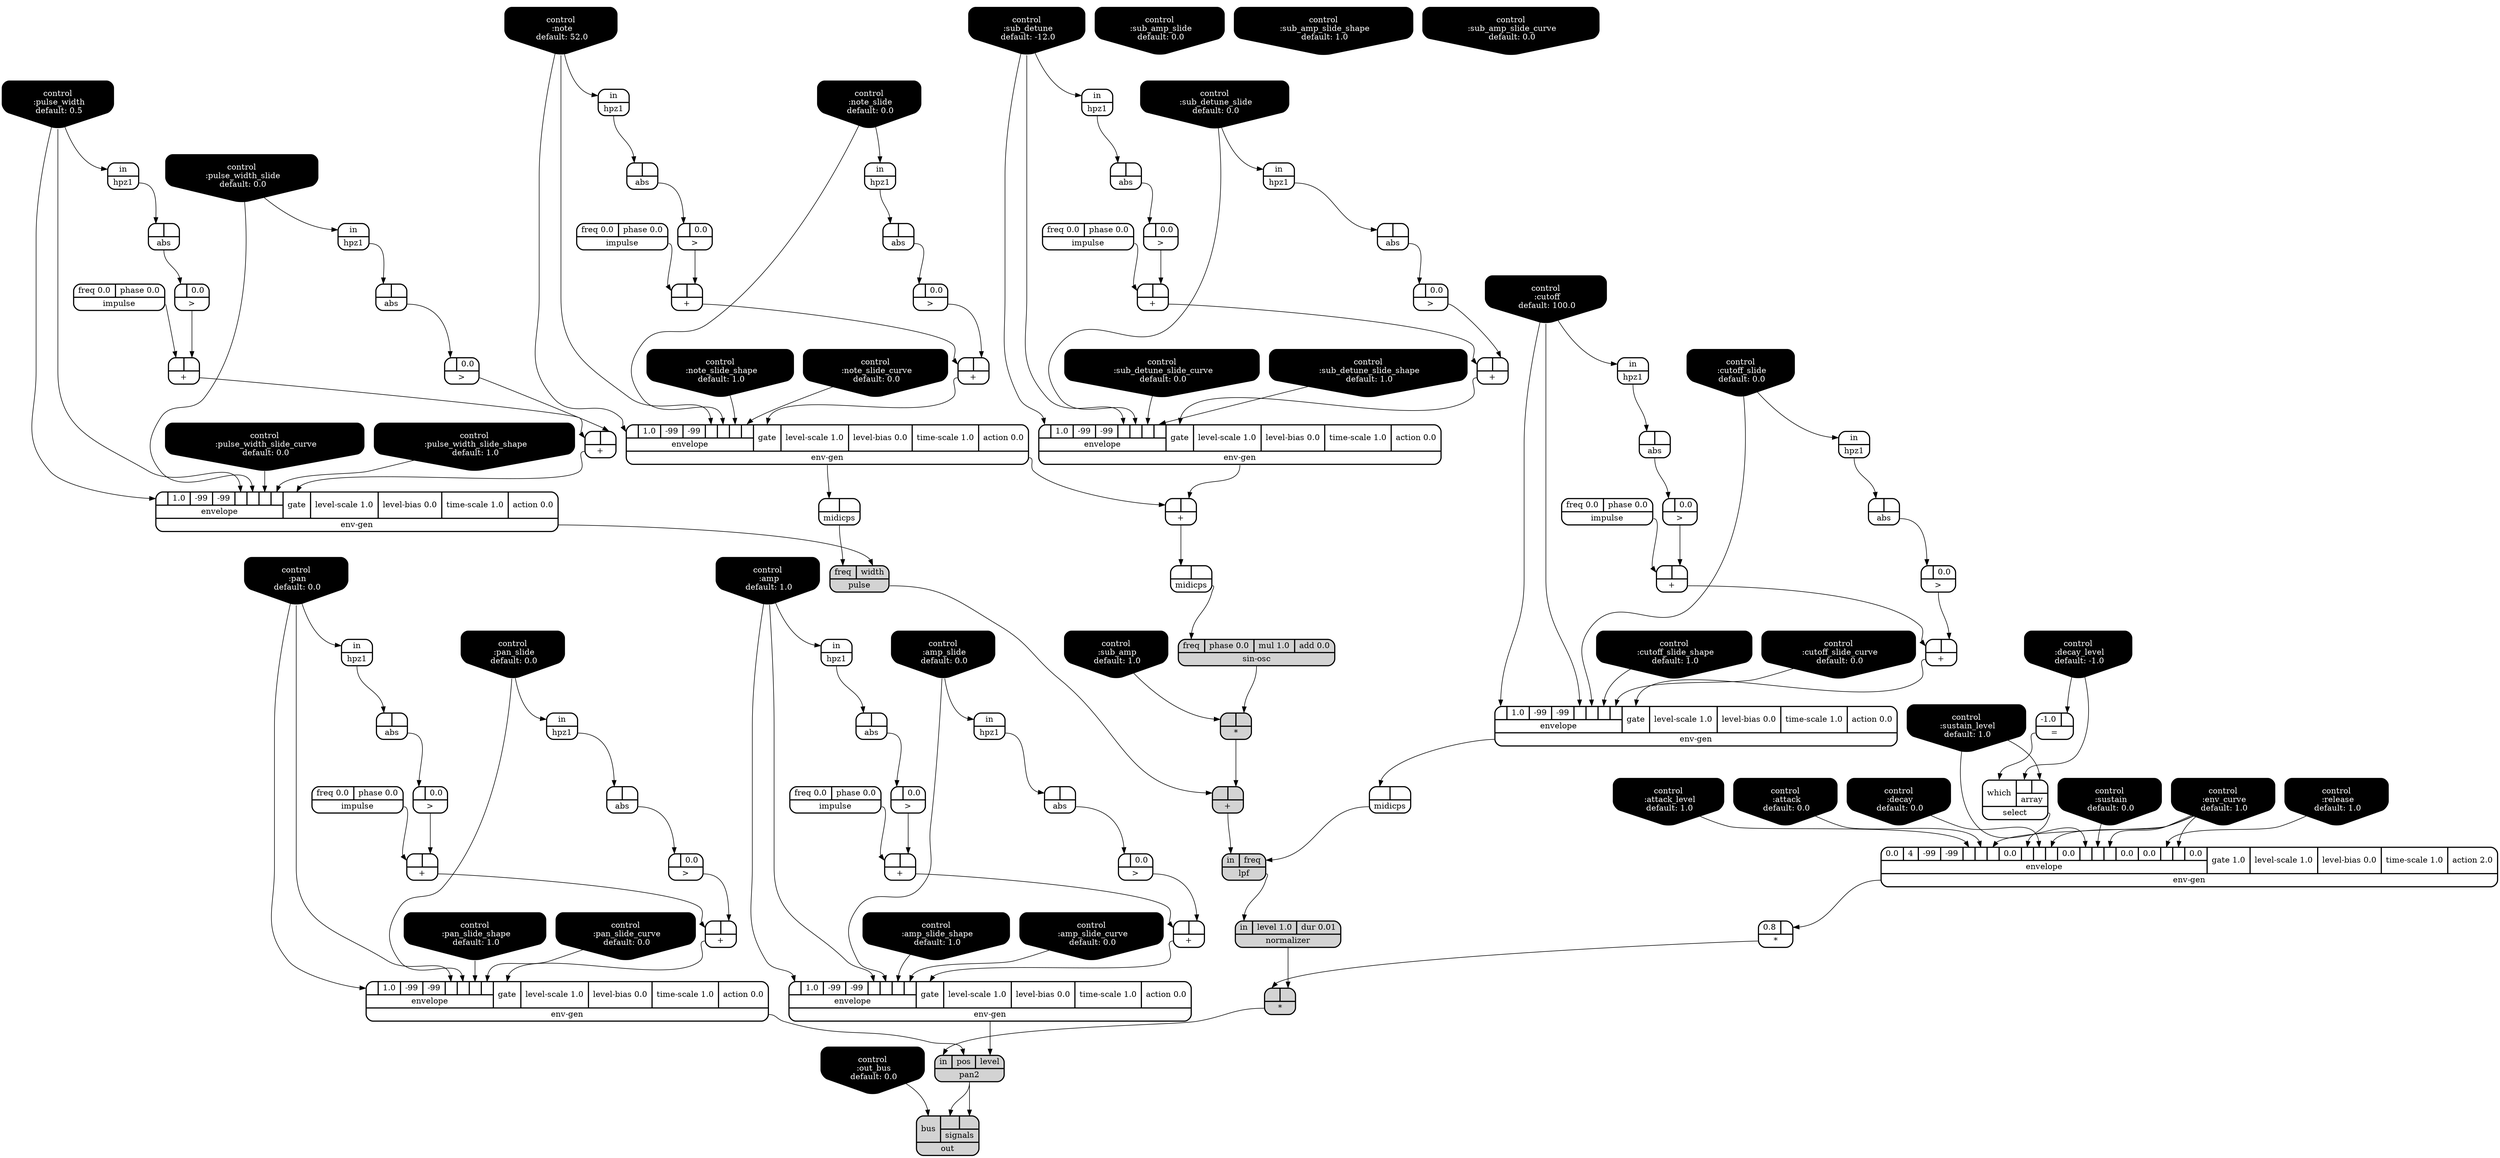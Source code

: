 digraph synthdef {
72 [label = "{{ <a> 0.8|<b> } |<__UG_NAME__>* }" style="bold, rounded" shape=record rankdir=LR];
96 [label = "{{ <a> |<b> } |<__UG_NAME__>* }" style="filled, bold, rounded"  shape=record rankdir=LR];
101 [label = "{{ <a> |<b> } |<__UG_NAME__>* }" style="filled, bold, rounded"  shape=record rankdir=LR];
41 [label = "{{ <a> |<b> } |<__UG_NAME__>+ }" style="bold, rounded" shape=record rankdir=LR];
45 [label = "{{ <a> |<b> } |<__UG_NAME__>+ }" style="bold, rounded" shape=record rankdir=LR];
51 [label = "{{ <a> |<b> } |<__UG_NAME__>+ }" style="bold, rounded" shape=record rankdir=LR];
55 [label = "{{ <a> |<b> } |<__UG_NAME__>+ }" style="bold, rounded" shape=record rankdir=LR];
62 [label = "{{ <a> |<b> } |<__UG_NAME__>+ }" style="bold, rounded" shape=record rankdir=LR];
66 [label = "{{ <a> |<b> } |<__UG_NAME__>+ }" style="bold, rounded" shape=record rankdir=LR];
77 [label = "{{ <a> |<b> } |<__UG_NAME__>+ }" style="bold, rounded" shape=record rankdir=LR];
81 [label = "{{ <a> |<b> } |<__UG_NAME__>+ }" style="bold, rounded" shape=record rankdir=LR];
87 [label = "{{ <a> |<b> } |<__UG_NAME__>+ }" style="bold, rounded" shape=record rankdir=LR];
91 [label = "{{ <a> |<b> } |<__UG_NAME__>+ }" style="bold, rounded" shape=record rankdir=LR];
93 [label = "{{ <a> |<b> } |<__UG_NAME__>+ }" style="bold, rounded" shape=record rankdir=LR];
97 [label = "{{ <a> |<b> } |<__UG_NAME__>+ }" style="filled, bold, rounded"  shape=record rankdir=LR];
106 [label = "{{ <a> |<b> } |<__UG_NAME__>+ }" style="bold, rounded" shape=record rankdir=LR];
110 [label = "{{ <a> |<b> } |<__UG_NAME__>+ }" style="bold, rounded" shape=record rankdir=LR];
69 [label = "{{ <a> -1.0|<b> } |<__UG_NAME__>= }" style="bold, rounded" shape=record rankdir=LR];
40 [label = "{{ <a> |<b> 0.0} |<__UG_NAME__>\> }" style="bold, rounded" shape=record rankdir=LR];
44 [label = "{{ <a> |<b> 0.0} |<__UG_NAME__>\> }" style="bold, rounded" shape=record rankdir=LR];
50 [label = "{{ <a> |<b> 0.0} |<__UG_NAME__>\> }" style="bold, rounded" shape=record rankdir=LR];
54 [label = "{{ <a> |<b> 0.0} |<__UG_NAME__>\> }" style="bold, rounded" shape=record rankdir=LR];
61 [label = "{{ <a> |<b> 0.0} |<__UG_NAME__>\> }" style="bold, rounded" shape=record rankdir=LR];
65 [label = "{{ <a> |<b> 0.0} |<__UG_NAME__>\> }" style="bold, rounded" shape=record rankdir=LR];
76 [label = "{{ <a> |<b> 0.0} |<__UG_NAME__>\> }" style="bold, rounded" shape=record rankdir=LR];
80 [label = "{{ <a> |<b> 0.0} |<__UG_NAME__>\> }" style="bold, rounded" shape=record rankdir=LR];
86 [label = "{{ <a> |<b> 0.0} |<__UG_NAME__>\> }" style="bold, rounded" shape=record rankdir=LR];
90 [label = "{{ <a> |<b> 0.0} |<__UG_NAME__>\> }" style="bold, rounded" shape=record rankdir=LR];
105 [label = "{{ <a> |<b> 0.0} |<__UG_NAME__>\> }" style="bold, rounded" shape=record rankdir=LR];
109 [label = "{{ <a> |<b> 0.0} |<__UG_NAME__>\> }" style="bold, rounded" shape=record rankdir=LR];
39 [label = "{{ <a> |<b> } |<__UG_NAME__>abs }" style="bold, rounded" shape=record rankdir=LR];
43 [label = "{{ <a> |<b> } |<__UG_NAME__>abs }" style="bold, rounded" shape=record rankdir=LR];
49 [label = "{{ <a> |<b> } |<__UG_NAME__>abs }" style="bold, rounded" shape=record rankdir=LR];
53 [label = "{{ <a> |<b> } |<__UG_NAME__>abs }" style="bold, rounded" shape=record rankdir=LR];
60 [label = "{{ <a> |<b> } |<__UG_NAME__>abs }" style="bold, rounded" shape=record rankdir=LR];
64 [label = "{{ <a> |<b> } |<__UG_NAME__>abs }" style="bold, rounded" shape=record rankdir=LR];
75 [label = "{{ <a> |<b> } |<__UG_NAME__>abs }" style="bold, rounded" shape=record rankdir=LR];
79 [label = "{{ <a> |<b> } |<__UG_NAME__>abs }" style="bold, rounded" shape=record rankdir=LR];
85 [label = "{{ <a> |<b> } |<__UG_NAME__>abs }" style="bold, rounded" shape=record rankdir=LR];
89 [label = "{{ <a> |<b> } |<__UG_NAME__>abs }" style="bold, rounded" shape=record rankdir=LR];
104 [label = "{{ <a> |<b> } |<__UG_NAME__>abs }" style="bold, rounded" shape=record rankdir=LR];
108 [label = "{{ <a> |<b> } |<__UG_NAME__>abs }" style="bold, rounded" shape=record rankdir=LR];
0 [label = "control
 :note
 default: 52.0" shape=invhouse style="rounded, filled, bold" fillcolor=black fontcolor=white ]; 
1 [label = "control
 :note_slide
 default: 0.0" shape=invhouse style="rounded, filled, bold" fillcolor=black fontcolor=white ]; 
2 [label = "control
 :note_slide_shape
 default: 1.0" shape=invhouse style="rounded, filled, bold" fillcolor=black fontcolor=white ]; 
3 [label = "control
 :note_slide_curve
 default: 0.0" shape=invhouse style="rounded, filled, bold" fillcolor=black fontcolor=white ]; 
4 [label = "control
 :amp
 default: 1.0" shape=invhouse style="rounded, filled, bold" fillcolor=black fontcolor=white ]; 
5 [label = "control
 :amp_slide
 default: 0.0" shape=invhouse style="rounded, filled, bold" fillcolor=black fontcolor=white ]; 
6 [label = "control
 :amp_slide_shape
 default: 1.0" shape=invhouse style="rounded, filled, bold" fillcolor=black fontcolor=white ]; 
7 [label = "control
 :amp_slide_curve
 default: 0.0" shape=invhouse style="rounded, filled, bold" fillcolor=black fontcolor=white ]; 
8 [label = "control
 :pan
 default: 0.0" shape=invhouse style="rounded, filled, bold" fillcolor=black fontcolor=white ]; 
9 [label = "control
 :pan_slide
 default: 0.0" shape=invhouse style="rounded, filled, bold" fillcolor=black fontcolor=white ]; 
10 [label = "control
 :pan_slide_shape
 default: 1.0" shape=invhouse style="rounded, filled, bold" fillcolor=black fontcolor=white ]; 
11 [label = "control
 :pan_slide_curve
 default: 0.0" shape=invhouse style="rounded, filled, bold" fillcolor=black fontcolor=white ]; 
12 [label = "control
 :attack
 default: 0.0" shape=invhouse style="rounded, filled, bold" fillcolor=black fontcolor=white ]; 
13 [label = "control
 :decay
 default: 0.0" shape=invhouse style="rounded, filled, bold" fillcolor=black fontcolor=white ]; 
14 [label = "control
 :sustain
 default: 0.0" shape=invhouse style="rounded, filled, bold" fillcolor=black fontcolor=white ]; 
15 [label = "control
 :release
 default: 1.0" shape=invhouse style="rounded, filled, bold" fillcolor=black fontcolor=white ]; 
16 [label = "control
 :attack_level
 default: 1.0" shape=invhouse style="rounded, filled, bold" fillcolor=black fontcolor=white ]; 
17 [label = "control
 :decay_level
 default: -1.0" shape=invhouse style="rounded, filled, bold" fillcolor=black fontcolor=white ]; 
18 [label = "control
 :sustain_level
 default: 1.0" shape=invhouse style="rounded, filled, bold" fillcolor=black fontcolor=white ]; 
19 [label = "control
 :env_curve
 default: 1.0" shape=invhouse style="rounded, filled, bold" fillcolor=black fontcolor=white ]; 
20 [label = "control
 :cutoff
 default: 100.0" shape=invhouse style="rounded, filled, bold" fillcolor=black fontcolor=white ]; 
21 [label = "control
 :cutoff_slide
 default: 0.0" shape=invhouse style="rounded, filled, bold" fillcolor=black fontcolor=white ]; 
22 [label = "control
 :cutoff_slide_shape
 default: 1.0" shape=invhouse style="rounded, filled, bold" fillcolor=black fontcolor=white ]; 
23 [label = "control
 :cutoff_slide_curve
 default: 0.0" shape=invhouse style="rounded, filled, bold" fillcolor=black fontcolor=white ]; 
24 [label = "control
 :pulse_width
 default: 0.5" shape=invhouse style="rounded, filled, bold" fillcolor=black fontcolor=white ]; 
25 [label = "control
 :pulse_width_slide
 default: 0.0" shape=invhouse style="rounded, filled, bold" fillcolor=black fontcolor=white ]; 
26 [label = "control
 :pulse_width_slide_shape
 default: 1.0" shape=invhouse style="rounded, filled, bold" fillcolor=black fontcolor=white ]; 
27 [label = "control
 :pulse_width_slide_curve
 default: 0.0" shape=invhouse style="rounded, filled, bold" fillcolor=black fontcolor=white ]; 
28 [label = "control
 :sub_amp
 default: 1.0" shape=invhouse style="rounded, filled, bold" fillcolor=black fontcolor=white ]; 
29 [label = "control
 :sub_amp_slide
 default: 0.0" shape=invhouse style="rounded, filled, bold" fillcolor=black fontcolor=white ]; 
30 [label = "control
 :sub_amp_slide_shape
 default: 1.0" shape=invhouse style="rounded, filled, bold" fillcolor=black fontcolor=white ]; 
31 [label = "control
 :sub_amp_slide_curve
 default: 0.0" shape=invhouse style="rounded, filled, bold" fillcolor=black fontcolor=white ]; 
32 [label = "control
 :sub_detune
 default: -12.0" shape=invhouse style="rounded, filled, bold" fillcolor=black fontcolor=white ]; 
33 [label = "control
 :sub_detune_slide
 default: 0.0" shape=invhouse style="rounded, filled, bold" fillcolor=black fontcolor=white ]; 
34 [label = "control
 :sub_detune_slide_shape
 default: 1.0" shape=invhouse style="rounded, filled, bold" fillcolor=black fontcolor=white ]; 
35 [label = "control
 :sub_detune_slide_curve
 default: 0.0" shape=invhouse style="rounded, filled, bold" fillcolor=black fontcolor=white ]; 
36 [label = "control
 :out_bus
 default: 0.0" shape=invhouse style="rounded, filled, bold" fillcolor=black fontcolor=white ]; 
46 [label = "{{ {{<envelope___control___0>|1.0|-99|-99|<envelope___control___4>|<envelope___control___5>|<envelope___control___6>|<envelope___control___7>}|envelope}|<gate> gate|<level____scale> level-scale 1.0|<level____bias> level-bias 0.0|<time____scale> time-scale 1.0|<action> action 0.0} |<__UG_NAME__>env-gen }" style="bold, rounded" shape=record rankdir=LR];
56 [label = "{{ {{<envelope___control___0>|1.0|-99|-99|<envelope___control___4>|<envelope___control___5>|<envelope___control___6>|<envelope___control___7>}|envelope}|<gate> gate|<level____scale> level-scale 1.0|<level____bias> level-bias 0.0|<time____scale> time-scale 1.0|<action> action 0.0} |<__UG_NAME__>env-gen }" style="bold, rounded" shape=record rankdir=LR];
67 [label = "{{ {{<envelope___control___0>|1.0|-99|-99|<envelope___control___4>|<envelope___control___5>|<envelope___control___6>|<envelope___control___7>}|envelope}|<gate> gate|<level____scale> level-scale 1.0|<level____bias> level-bias 0.0|<time____scale> time-scale 1.0|<action> action 0.0} |<__UG_NAME__>env-gen }" style="bold, rounded" shape=record rankdir=LR];
71 [label = "{{ {{0.0|4|-99|-99|<envelope___control___4>|<envelope___control___5>|<envelope___control___6>|0.0|<envelope___select___8>|<envelope___control___9>|<envelope___control___10>|0.0|<envelope___control___12>|<envelope___control___13>|<envelope___control___14>|0.0|0.0|<envelope___control___17>|<envelope___control___18>|0.0}|envelope}|<gate> gate 1.0|<level____scale> level-scale 1.0|<level____bias> level-bias 0.0|<time____scale> time-scale 1.0|<action> action 2.0} |<__UG_NAME__>env-gen }" style="bold, rounded" shape=record rankdir=LR];
82 [label = "{{ {{<envelope___control___0>|1.0|-99|-99|<envelope___control___4>|<envelope___control___5>|<envelope___control___6>|<envelope___control___7>}|envelope}|<gate> gate|<level____scale> level-scale 1.0|<level____bias> level-bias 0.0|<time____scale> time-scale 1.0|<action> action 0.0} |<__UG_NAME__>env-gen }" style="bold, rounded" shape=record rankdir=LR];
92 [label = "{{ {{<envelope___control___0>|1.0|-99|-99|<envelope___control___4>|<envelope___control___5>|<envelope___control___6>|<envelope___control___7>}|envelope}|<gate> gate|<level____scale> level-scale 1.0|<level____bias> level-bias 0.0|<time____scale> time-scale 1.0|<action> action 0.0} |<__UG_NAME__>env-gen }" style="bold, rounded" shape=record rankdir=LR];
111 [label = "{{ {{<envelope___control___0>|1.0|-99|-99|<envelope___control___4>|<envelope___control___5>|<envelope___control___6>|<envelope___control___7>}|envelope}|<gate> gate|<level____scale> level-scale 1.0|<level____bias> level-bias 0.0|<time____scale> time-scale 1.0|<action> action 0.0} |<__UG_NAME__>env-gen }" style="bold, rounded" shape=record rankdir=LR];
38 [label = "{{ <in> in} |<__UG_NAME__>hpz1 }" style="bold, rounded" shape=record rankdir=LR];
42 [label = "{{ <in> in} |<__UG_NAME__>hpz1 }" style="bold, rounded" shape=record rankdir=LR];
48 [label = "{{ <in> in} |<__UG_NAME__>hpz1 }" style="bold, rounded" shape=record rankdir=LR];
52 [label = "{{ <in> in} |<__UG_NAME__>hpz1 }" style="bold, rounded" shape=record rankdir=LR];
57 [label = "{{ <in> in} |<__UG_NAME__>hpz1 }" style="bold, rounded" shape=record rankdir=LR];
59 [label = "{{ <in> in} |<__UG_NAME__>hpz1 }" style="bold, rounded" shape=record rankdir=LR];
63 [label = "{{ <in> in} |<__UG_NAME__>hpz1 }" style="bold, rounded" shape=record rankdir=LR];
74 [label = "{{ <in> in} |<__UG_NAME__>hpz1 }" style="bold, rounded" shape=record rankdir=LR];
78 [label = "{{ <in> in} |<__UG_NAME__>hpz1 }" style="bold, rounded" shape=record rankdir=LR];
88 [label = "{{ <in> in} |<__UG_NAME__>hpz1 }" style="bold, rounded" shape=record rankdir=LR];
103 [label = "{{ <in> in} |<__UG_NAME__>hpz1 }" style="bold, rounded" shape=record rankdir=LR];
107 [label = "{{ <in> in} |<__UG_NAME__>hpz1 }" style="bold, rounded" shape=record rankdir=LR];
37 [label = "{{ <freq> freq 0.0|<phase> phase 0.0} |<__UG_NAME__>impulse }" style="bold, rounded" shape=record rankdir=LR];
47 [label = "{{ <freq> freq 0.0|<phase> phase 0.0} |<__UG_NAME__>impulse }" style="bold, rounded" shape=record rankdir=LR];
58 [label = "{{ <freq> freq 0.0|<phase> phase 0.0} |<__UG_NAME__>impulse }" style="bold, rounded" shape=record rankdir=LR];
73 [label = "{{ <freq> freq 0.0|<phase> phase 0.0} |<__UG_NAME__>impulse }" style="bold, rounded" shape=record rankdir=LR];
84 [label = "{{ <freq> freq 0.0|<phase> phase 0.0} |<__UG_NAME__>impulse }" style="bold, rounded" shape=record rankdir=LR];
102 [label = "{{ <freq> freq 0.0|<phase> phase 0.0} |<__UG_NAME__>impulse }" style="bold, rounded" shape=record rankdir=LR];
99 [label = "{{ <in> in|<freq> freq} |<__UG_NAME__>lpf }" style="filled, bold, rounded"  shape=record rankdir=LR];
68 [label = "{{ <a> |<b> } |<__UG_NAME__>midicps }" style="bold, rounded" shape=record rankdir=LR];
94 [label = "{{ <a> |<b> } |<__UG_NAME__>midicps }" style="bold, rounded" shape=record rankdir=LR];
98 [label = "{{ <a> |<b> } |<__UG_NAME__>midicps }" style="bold, rounded" shape=record rankdir=LR];
100 [label = "{{ <in> in|<level> level 1.0|<dur> dur 0.01} |<__UG_NAME__>normalizer }" style="filled, bold, rounded"  shape=record rankdir=LR];
113 [label = "{{ <bus> bus|{{<signals___pan2___0>|<signals___pan2___1>}|signals}} |<__UG_NAME__>out }" style="filled, bold, rounded"  shape=record rankdir=LR];
112 [label = "{{ <in> in|<pos> pos|<level> level} |<__UG_NAME__>pan2 }" style="filled, bold, rounded"  shape=record rankdir=LR];
83 [label = "{{ <freq> freq|<width> width} |<__UG_NAME__>pulse }" style="filled, bold, rounded"  shape=record rankdir=LR];
70 [label = "{{ <which> which|{{<array___control___0>|<array___control___1>}|array}} |<__UG_NAME__>select }" style="bold, rounded" shape=record rankdir=LR];
95 [label = "{{ <freq> freq|<phase> phase 0.0|<mul> mul 1.0|<add> add 0.0} |<__UG_NAME__>sin-osc }" style="filled, bold, rounded"  shape=record rankdir=LR];

71:__UG_NAME__ -> 72:b ;
95:__UG_NAME__ -> 96:b ;
28:__UG_NAME__ -> 96:a ;
100:__UG_NAME__ -> 101:b ;
72:__UG_NAME__ -> 101:a ;
40:__UG_NAME__ -> 41:b ;
37:__UG_NAME__ -> 41:a ;
44:__UG_NAME__ -> 45:b ;
41:__UG_NAME__ -> 45:a ;
50:__UG_NAME__ -> 51:b ;
47:__UG_NAME__ -> 51:a ;
54:__UG_NAME__ -> 55:b ;
51:__UG_NAME__ -> 55:a ;
61:__UG_NAME__ -> 62:b ;
58:__UG_NAME__ -> 62:a ;
65:__UG_NAME__ -> 66:b ;
62:__UG_NAME__ -> 66:a ;
76:__UG_NAME__ -> 77:b ;
73:__UG_NAME__ -> 77:a ;
80:__UG_NAME__ -> 81:b ;
77:__UG_NAME__ -> 81:a ;
86:__UG_NAME__ -> 87:b ;
84:__UG_NAME__ -> 87:a ;
90:__UG_NAME__ -> 91:b ;
87:__UG_NAME__ -> 91:a ;
92:__UG_NAME__ -> 93:b ;
67:__UG_NAME__ -> 93:a ;
96:__UG_NAME__ -> 97:b ;
83:__UG_NAME__ -> 97:a ;
105:__UG_NAME__ -> 106:b ;
102:__UG_NAME__ -> 106:a ;
109:__UG_NAME__ -> 110:b ;
106:__UG_NAME__ -> 110:a ;
17:__UG_NAME__ -> 69:b ;
39:__UG_NAME__ -> 40:a ;
43:__UG_NAME__ -> 44:a ;
49:__UG_NAME__ -> 50:a ;
53:__UG_NAME__ -> 54:a ;
60:__UG_NAME__ -> 61:a ;
64:__UG_NAME__ -> 65:a ;
75:__UG_NAME__ -> 76:a ;
79:__UG_NAME__ -> 80:a ;
85:__UG_NAME__ -> 86:a ;
89:__UG_NAME__ -> 90:a ;
104:__UG_NAME__ -> 105:a ;
108:__UG_NAME__ -> 109:a ;
38:__UG_NAME__ -> 39:a ;
42:__UG_NAME__ -> 43:a ;
48:__UG_NAME__ -> 49:a ;
52:__UG_NAME__ -> 53:a ;
59:__UG_NAME__ -> 60:a ;
63:__UG_NAME__ -> 64:a ;
74:__UG_NAME__ -> 75:a ;
78:__UG_NAME__ -> 79:a ;
57:__UG_NAME__ -> 85:a ;
88:__UG_NAME__ -> 89:a ;
103:__UG_NAME__ -> 104:a ;
107:__UG_NAME__ -> 108:a ;
45:__UG_NAME__ -> 46:gate ;
20:__UG_NAME__ -> 46:envelope___control___0 ;
20:__UG_NAME__ -> 46:envelope___control___4 ;
21:__UG_NAME__ -> 46:envelope___control___5 ;
22:__UG_NAME__ -> 46:envelope___control___6 ;
23:__UG_NAME__ -> 46:envelope___control___7 ;
55:__UG_NAME__ -> 56:gate ;
8:__UG_NAME__ -> 56:envelope___control___0 ;
8:__UG_NAME__ -> 56:envelope___control___4 ;
9:__UG_NAME__ -> 56:envelope___control___5 ;
10:__UG_NAME__ -> 56:envelope___control___6 ;
11:__UG_NAME__ -> 56:envelope___control___7 ;
66:__UG_NAME__ -> 67:gate ;
0:__UG_NAME__ -> 67:envelope___control___0 ;
0:__UG_NAME__ -> 67:envelope___control___4 ;
1:__UG_NAME__ -> 67:envelope___control___5 ;
2:__UG_NAME__ -> 67:envelope___control___6 ;
3:__UG_NAME__ -> 67:envelope___control___7 ;
16:__UG_NAME__ -> 71:envelope___control___4 ;
12:__UG_NAME__ -> 71:envelope___control___5 ;
19:__UG_NAME__ -> 71:envelope___control___6 ;
70:__UG_NAME__ -> 71:envelope___select___8 ;
13:__UG_NAME__ -> 71:envelope___control___9 ;
19:__UG_NAME__ -> 71:envelope___control___10 ;
18:__UG_NAME__ -> 71:envelope___control___12 ;
14:__UG_NAME__ -> 71:envelope___control___13 ;
19:__UG_NAME__ -> 71:envelope___control___14 ;
15:__UG_NAME__ -> 71:envelope___control___17 ;
19:__UG_NAME__ -> 71:envelope___control___18 ;
81:__UG_NAME__ -> 82:gate ;
24:__UG_NAME__ -> 82:envelope___control___0 ;
24:__UG_NAME__ -> 82:envelope___control___4 ;
25:__UG_NAME__ -> 82:envelope___control___5 ;
27:__UG_NAME__ -> 82:envelope___control___6 ;
26:__UG_NAME__ -> 82:envelope___control___7 ;
91:__UG_NAME__ -> 92:gate ;
32:__UG_NAME__ -> 92:envelope___control___0 ;
32:__UG_NAME__ -> 92:envelope___control___4 ;
33:__UG_NAME__ -> 92:envelope___control___5 ;
35:__UG_NAME__ -> 92:envelope___control___6 ;
34:__UG_NAME__ -> 92:envelope___control___7 ;
110:__UG_NAME__ -> 111:gate ;
4:__UG_NAME__ -> 111:envelope___control___0 ;
4:__UG_NAME__ -> 111:envelope___control___4 ;
5:__UG_NAME__ -> 111:envelope___control___5 ;
6:__UG_NAME__ -> 111:envelope___control___6 ;
7:__UG_NAME__ -> 111:envelope___control___7 ;
20:__UG_NAME__ -> 38:in ;
21:__UG_NAME__ -> 42:in ;
8:__UG_NAME__ -> 48:in ;
9:__UG_NAME__ -> 52:in ;
32:__UG_NAME__ -> 57:in ;
0:__UG_NAME__ -> 59:in ;
1:__UG_NAME__ -> 63:in ;
24:__UG_NAME__ -> 74:in ;
25:__UG_NAME__ -> 78:in ;
33:__UG_NAME__ -> 88:in ;
4:__UG_NAME__ -> 103:in ;
5:__UG_NAME__ -> 107:in ;
98:__UG_NAME__ -> 99:freq ;
97:__UG_NAME__ -> 99:in ;
67:__UG_NAME__ -> 68:a ;
93:__UG_NAME__ -> 94:a ;
46:__UG_NAME__ -> 98:a ;
99:__UG_NAME__ -> 100:in ;
112:__UG_NAME__ -> 113:signals___pan2___0 ;
112:__UG_NAME__ -> 113:signals___pan2___1 ;
36:__UG_NAME__ -> 113:bus ;
111:__UG_NAME__ -> 112:level ;
56:__UG_NAME__ -> 112:pos ;
101:__UG_NAME__ -> 112:in ;
82:__UG_NAME__ -> 83:width ;
68:__UG_NAME__ -> 83:freq ;
17:__UG_NAME__ -> 70:array___control___0 ;
18:__UG_NAME__ -> 70:array___control___1 ;
69:__UG_NAME__ -> 70:which ;
94:__UG_NAME__ -> 95:freq ;

}